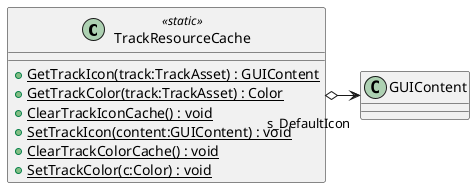 @startuml
class TrackResourceCache <<static>> {
    + {static} GetTrackIcon(track:TrackAsset) : GUIContent
    + {static} GetTrackColor(track:TrackAsset) : Color
    + {static} ClearTrackIconCache() : void
    + {static} SetTrackIcon(content:GUIContent) : void
    + {static} ClearTrackColorCache() : void
    + {static} SetTrackColor(c:Color) : void
}
TrackResourceCache o-> "s_DefaultIcon" GUIContent
@enduml
